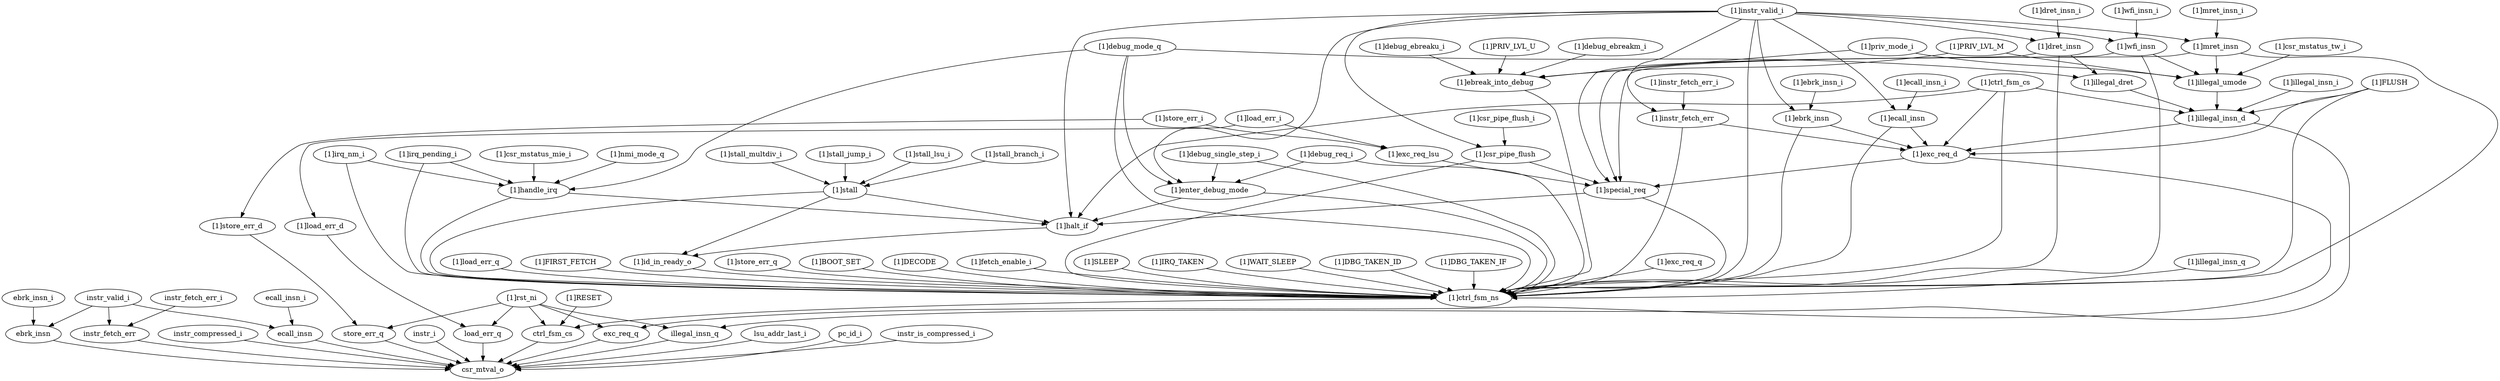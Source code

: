 strict digraph "" {
	"[1]csr_mstatus_tw_i"	 [complexity=15,
		importance=0.107860207927,
		rank=0.00719068052845];
	"[1]illegal_umode"	 [complexity=9,
		importance=0.10286259176,
		rank=0.0114291768622];
	"[1]csr_mstatus_tw_i" -> "[1]illegal_umode";
	"[1]illegal_insn_d"	 [complexity=3,
		importance=0.092423377902,
		rank=0.030807792634];
	illegal_insn_q	 [complexity=1,
		importance=0.075932047932,
		rank=0.075932047932];
	"[1]illegal_insn_d" -> illegal_insn_q;
	"[1]exc_req_d"	 [complexity=5,
		importance=0.107637550075,
		rank=0.021527510015];
	"[1]illegal_insn_d" -> "[1]exc_req_d";
	"[1]instr_fetch_err"	 [complexity=12,
		importance=0.115300393669,
		rank=0.00960836613912];
	"[1]ctrl_fsm_ns"	 [complexity=3,
		importance=0.173664782491,
		rank=0.0578882608304];
	"[1]instr_fetch_err" -> "[1]ctrl_fsm_ns";
	"[1]instr_fetch_err" -> "[1]exc_req_d";
	"[1]DBG_TAKEN_ID"	 [complexity=5,
		importance=0.178662398658,
		rank=0.0357324797316];
	"[1]DBG_TAKEN_ID" -> "[1]ctrl_fsm_ns";
	"[1]DBG_TAKEN_IF"	 [complexity=9,
		importance=0.525991963641,
		rank=0.0584435515156];
	"[1]DBG_TAKEN_IF" -> "[1]ctrl_fsm_ns";
	"[1]PRIV_LVL_U"	 [complexity=12,
		importance=0.192821734107,
		rank=0.0160684778423];
	"[1]ebreak_into_debug"	 [complexity=5,
		importance=0.187824117941,
		rank=0.0375648235881];
	"[1]PRIV_LVL_U" -> "[1]ebreak_into_debug";
	"[1]exc_req_q"	 [complexity=6,
		importance=0.529084219026,
		rank=0.0881807031709];
	"[1]exc_req_q" -> "[1]ctrl_fsm_ns";
	"[1]ebrk_insn"	 [complexity=12,
		importance=0.115300393669,
		rank=0.00960836613912];
	"[1]ebrk_insn" -> "[1]ctrl_fsm_ns";
	"[1]ebrk_insn" -> "[1]exc_req_d";
	"[1]dret_insn_i"	 [complexity=15,
		importance=0.110806702743,
		rank=0.00738711351622];
	"[1]dret_insn"	 [complexity=12,
		importance=0.105809086577,
		rank=0.00881742388139];
	"[1]dret_insn_i" -> "[1]dret_insn";
	ebrk_insn	 [complexity=1,
		importance=0.0519658737388,
		rank=0.0519658737388];
	csr_mtval_o	 [complexity=0,
		importance=0.0221515150722,
		rank=0.0];
	ebrk_insn -> csr_mtval_o;
	"[1]stall_multdiv_i"	 [complexity=17,
		importance=0.609506262205,
		rank=0.0358533095415];
	"[1]stall"	 [complexity=12,
		importance=0.604508646039,
		rank=0.0503757205032];
	"[1]stall_multdiv_i" -> "[1]stall";
	"[1]illegal_insn_i"	 [complexity=9,
		importance=0.0974209940686,
		rank=0.0108245548965];
	"[1]illegal_insn_i" -> "[1]illegal_insn_d";
	"[1]PRIV_LVL_M"	 [complexity=15,
		importance=0.107860207927,
		rank=0.00719068052845];
	"[1]PRIV_LVL_M" -> "[1]illegal_umode";
	"[1]PRIV_LVL_M" -> "[1]ebreak_into_debug";
	"[1]irq_nm_i"	 [complexity=18,
		importance=0.603875907327,
		rank=0.0335486615182];
	"[1]handle_irq"	 [complexity=12,
		importance=0.59887829116,
		rank=0.0499065242634];
	"[1]irq_nm_i" -> "[1]handle_irq";
	"[1]irq_nm_i" -> "[1]ctrl_fsm_ns";
	"[1]illegal_dret"	 [complexity=9,
		importance=0.0981462429823,
		rank=0.0109051381091];
	"[1]illegal_dret" -> "[1]illegal_insn_d";
	"[1]debug_single_step_i"	 [complexity=17,
		importance=0.796657638568,
		rank=0.0468622140334];
	"[1]debug_single_step_i" -> "[1]ctrl_fsm_ns";
	"[1]enter_debug_mode"	 [complexity=12,
		importance=0.791660022402,
		rank=0.0659716685335];
	"[1]debug_single_step_i" -> "[1]enter_debug_mode";
	"[1]handle_irq" -> "[1]ctrl_fsm_ns";
	"[1]halt_if"	 [complexity=7,
		importance=0.196505475673,
		rank=0.0280722108104];
	"[1]handle_irq" -> "[1]halt_if";
	"[1]csr_pipe_flush_i"	 [complexity=20,
		importance=0.617329934214,
		rank=0.0308664967107];
	"[1]csr_pipe_flush"	 [complexity=17,
		importance=0.612332318047,
		rank=0.0360195481204];
	"[1]csr_pipe_flush_i" -> "[1]csr_pipe_flush";
	"[1]illegal_insn_q"	 [complexity=4,
		importance=0.183142285207,
		rank=0.0457855713017];
	"[1]illegal_insn_q" -> "[1]ctrl_fsm_ns";
	instr_compressed_i	 [complexity=4,
		importance=0.0271491312388,
		rank=0.00678728280971];
	instr_compressed_i -> csr_mtval_o;
	"[1]instr_valid_i"	 [complexity=15,
		importance=0.110806702743,
		rank=0.00738711351622];
	"[1]instr_valid_i" -> "[1]instr_fetch_err";
	"[1]instr_valid_i" -> "[1]ebrk_insn";
	"[1]wfi_insn"	 [complexity=15,
		importance=0.110525435355,
		rank=0.00736836235697];
	"[1]instr_valid_i" -> "[1]wfi_insn";
	"[1]instr_valid_i" -> "[1]ctrl_fsm_ns";
	"[1]mret_insn"	 [complexity=15,
		importance=0.110525435355,
		rank=0.00736836235697];
	"[1]instr_valid_i" -> "[1]mret_insn";
	"[1]ecall_insn"	 [complexity=12,
		importance=0.115300393669,
		rank=0.00960836613912];
	"[1]instr_valid_i" -> "[1]ecall_insn";
	"[1]instr_valid_i" -> "[1]halt_if";
	"[1]instr_valid_i" -> "[1]dret_insn";
	"[1]instr_valid_i" -> "[1]enter_debug_mode";
	"[1]instr_valid_i" -> "[1]csr_pipe_flush";
	"[1]csr_mstatus_mie_i"	 [complexity=18,
		importance=0.603875907327,
		rank=0.0335486615182];
	"[1]csr_mstatus_mie_i" -> "[1]handle_irq";
	"[1]RESET"	 [complexity=3,
		importance=0.127196299363,
		rank=0.0423987664543];
	ctrl_fsm_cs	 [complexity=1,
		importance=0.122198683196,
		rank=0.122198683196];
	"[1]RESET" -> ctrl_fsm_cs;
	illegal_insn_q -> csr_mtval_o;
	"[1]irq_pending_i"	 [complexity=18,
		importance=0.603875907327,
		rank=0.0335486615182];
	"[1]irq_pending_i" -> "[1]handle_irq";
	"[1]irq_pending_i" -> "[1]ctrl_fsm_ns";
	instr_fetch_err_i	 [complexity=4,
		importance=0.10126652005,
		rank=0.0253166300125];
	instr_fetch_err	 [complexity=1,
		importance=0.0962689038832,
		rank=0.0962689038832];
	instr_fetch_err_i -> instr_fetch_err;
	"[1]stall_jump_i"	 [complexity=17,
		importance=0.609506262205,
		rank=0.0358533095415];
	"[1]stall_jump_i" -> "[1]stall";
	instr_fetch_err -> csr_mtval_o;
	instr_i	 [complexity=4,
		importance=0.0271491312388,
		rank=0.00678728280971];
	instr_i -> csr_mtval_o;
	"[1]special_req"	 [complexity=10,
		importance=0.604669474453,
		rank=0.0604669474453];
	"[1]special_req" -> "[1]ctrl_fsm_ns";
	"[1]special_req" -> "[1]halt_if";
	"[1]load_err_q"	 [complexity=6,
		importance=0.529472356078,
		rank=0.0882453926797];
	"[1]load_err_q" -> "[1]ctrl_fsm_ns";
	"[1]FIRST_FETCH"	 [complexity=7,
		importance=0.352327181149,
		rank=0.0503324544499];
	"[1]FIRST_FETCH" -> "[1]ctrl_fsm_ns";
	store_err_q	 [complexity=4,
		importance=0.141387099037,
		rank=0.0353467747593];
	store_err_q -> csr_mtval_o;
	"[1]debug_req_i"	 [complexity=17,
		importance=0.796657638568,
		rank=0.0468622140334];
	"[1]debug_req_i" -> "[1]ctrl_fsm_ns";
	"[1]debug_req_i" -> "[1]enter_debug_mode";
	"[1]store_err_q"	 [complexity=6,
		importance=0.529472356078,
		rank=0.0882453926797];
	"[1]store_err_q" -> "[1]ctrl_fsm_ns";
	"[1]debug_ebreakm_i"	 [complexity=12,
		importance=0.192821734107,
		rank=0.0160684778423];
	"[1]debug_ebreakm_i" -> "[1]ebreak_into_debug";
	ecall_insn_i	 [complexity=4,
		importance=0.0569634899054,
		rank=0.0142408724764];
	ecall_insn	 [complexity=1,
		importance=0.0519658737388,
		rank=0.0519658737388];
	ecall_insn_i -> ecall_insn;
	"[1]BOOT_SET"	 [complexity=5,
		importance=0.178662398658,
		rank=0.0357324797316];
	"[1]BOOT_SET" -> "[1]ctrl_fsm_ns";
	"[1]rst_ni"	 [complexity=2,
		importance=0.156861712031,
		rank=0.0784308560154];
	"[1]rst_ni" -> illegal_insn_q;
	"[1]rst_ni" -> store_err_q;
	exc_req_q	 [complexity=3,
		importance=0.0966959318404,
		rank=0.0322319772801];
	"[1]rst_ni" -> exc_req_q;
	"[1]rst_ni" -> ctrl_fsm_cs;
	load_err_q	 [complexity=3,
		importance=0.0970840688929,
		rank=0.0323613562976];
	"[1]rst_ni" -> load_err_q;
	"[1]store_err_d"	 [complexity=6,
		importance=0.147634040561,
		rank=0.0246056734268];
	"[1]store_err_d" -> store_err_q;
	"[1]id_in_ready_o"	 [complexity=4,
		importance=0.182981183984,
		rank=0.0457452959959];
	"[1]id_in_ready_o" -> "[1]ctrl_fsm_ns";
	exc_req_q -> csr_mtval_o;
	"[1]ebrk_insn_i"	 [complexity=15,
		importance=0.120298009836,
		rank=0.00801986732241];
	"[1]ebrk_insn_i" -> "[1]ebrk_insn";
	"[1]stall" -> "[1]id_in_ready_o";
	"[1]stall" -> "[1]ctrl_fsm_ns";
	"[1]stall" -> "[1]halt_if";
	"[1]DECODE"	 [complexity=13,
		importance=1.74164544108,
		rank=0.133972726237];
	"[1]DECODE" -> "[1]ctrl_fsm_ns";
	"[1]wfi_insn_i"	 [complexity=18,
		importance=0.115523051521,
		rank=0.00641794730673];
	"[1]wfi_insn_i" -> "[1]wfi_insn";
	"[1]store_err_i"	 [complexity=20,
		importance=0.6171633575,
		rank=0.030858167875];
	"[1]store_err_i" -> "[1]store_err_d";
	"[1]exc_req_lsu"	 [complexity=17,
		importance=0.612165741333,
		rank=0.0360097494902];
	"[1]store_err_i" -> "[1]exc_req_lsu";
	lsu_addr_last_i	 [complexity=4,
		importance=0.049300646311,
		rank=0.0123251615778];
	lsu_addr_last_i -> csr_mtval_o;
	"[1]fetch_enable_i"	 [complexity=4,
		importance=0.178662398658,
		rank=0.0446655996645];
	"[1]fetch_enable_i" -> "[1]ctrl_fsm_ns";
	"[1]wfi_insn" -> "[1]special_req";
	"[1]wfi_insn" -> "[1]ctrl_fsm_ns";
	"[1]wfi_insn" -> "[1]illegal_umode";
	instr_valid_i	 [complexity=4,
		importance=0.0569634899054,
		rank=0.0142408724764];
	instr_valid_i -> ebrk_insn;
	instr_valid_i -> instr_fetch_err;
	instr_valid_i -> ecall_insn;
	pc_id_i	 [complexity=2,
		importance=0.0271491312388,
		rank=0.0135745656194];
	pc_id_i -> csr_mtval_o;
	ctrl_fsm_cs -> csr_mtval_o;
	"[1]ctrl_fsm_ns" -> ctrl_fsm_cs;
	"[1]stall_lsu_i"	 [complexity=17,
		importance=0.609506262205,
		rank=0.0358533095415];
	"[1]stall_lsu_i" -> "[1]stall";
	"[1]exc_req_d" -> "[1]special_req";
	"[1]exc_req_d" -> exc_req_q;
	"[1]mret_insn" -> "[1]special_req";
	"[1]mret_insn" -> "[1]ctrl_fsm_ns";
	"[1]mret_insn" -> "[1]illegal_umode";
	"[1]stall_branch_i"	 [complexity=17,
		importance=0.609506262205,
		rank=0.0358533095415];
	"[1]stall_branch_i" -> "[1]stall";
	instr_is_compressed_i	 [complexity=4,
		importance=0.0271491312388,
		rank=0.00678728280971];
	instr_is_compressed_i -> csr_mtval_o;
	"[1]debug_ebreaku_i"	 [complexity=12,
		importance=0.192821734107,
		rank=0.0160684778423];
	"[1]debug_ebreaku_i" -> "[1]ebreak_into_debug";
	"[1]ecall_insn" -> "[1]ctrl_fsm_ns";
	"[1]ecall_insn" -> "[1]exc_req_d";
	"[1]halt_if" -> "[1]id_in_ready_o";
	"[1]FLUSH"	 [complexity=9,
		importance=0.0974209940686,
		rank=0.0108245548965];
	"[1]FLUSH" -> "[1]illegal_insn_d";
	"[1]FLUSH" -> "[1]ctrl_fsm_ns";
	"[1]FLUSH" -> "[1]exc_req_d";
	"[1]mret_insn_i"	 [complexity=18,
		importance=0.115523051521,
		rank=0.00641794730673];
	"[1]mret_insn_i" -> "[1]mret_insn";
	"[1]illegal_umode" -> "[1]illegal_insn_d";
	"[1]dret_insn" -> "[1]illegal_dret";
	"[1]dret_insn" -> "[1]special_req";
	"[1]dret_insn" -> "[1]ctrl_fsm_ns";
	load_err_q -> csr_mtval_o;
	"[1]debug_mode_q"	 [complexity=12,
		importance=0.107014035451,
		rank=0.00891783628759];
	"[1]debug_mode_q" -> "[1]illegal_dret";
	"[1]debug_mode_q" -> "[1]handle_irq";
	"[1]debug_mode_q" -> "[1]ctrl_fsm_ns";
	"[1]debug_mode_q" -> "[1]enter_debug_mode";
	"[1]SLEEP"	 [complexity=5,
		importance=0.178662398658,
		rank=0.0357324797316];
	"[1]SLEEP" -> "[1]ctrl_fsm_ns";
	"[1]ebreak_into_debug" -> "[1]ctrl_fsm_ns";
	ebrk_insn_i	 [complexity=4,
		importance=0.0569634899054,
		rank=0.0142408724764];
	ebrk_insn_i -> ebrk_insn;
	"[1]enter_debug_mode" -> "[1]ctrl_fsm_ns";
	"[1]enter_debug_mode" -> "[1]halt_if";
	"[1]IRQ_TAKEN"	 [complexity=9,
		importance=0.525991963641,
		rank=0.0584435515156];
	"[1]IRQ_TAKEN" -> "[1]ctrl_fsm_ns";
	ecall_insn -> csr_mtval_o;
	"[1]instr_fetch_err_i"	 [complexity=15,
		importance=0.120298009836,
		rank=0.00801986732241];
	"[1]instr_fetch_err_i" -> "[1]instr_fetch_err";
	"[1]load_err_i"	 [complexity=20,
		importance=0.6171633575,
		rank=0.030858167875];
	"[1]load_err_i" -> "[1]exc_req_lsu";
	"[1]load_err_d"	 [complexity=5,
		importance=0.103331010416,
		rank=0.0206662020833];
	"[1]load_err_i" -> "[1]load_err_d";
	"[1]priv_mode_i"	 [complexity=15,
		importance=0.107860207927,
		rank=0.00719068052845];
	"[1]priv_mode_i" -> "[1]illegal_umode";
	"[1]priv_mode_i" -> "[1]ebreak_into_debug";
	"[1]ctrl_fsm_cs"	 [complexity=9,
		importance=0.12601600081,
		rank=0.0140017778677];
	"[1]ctrl_fsm_cs" -> "[1]illegal_insn_d";
	"[1]ctrl_fsm_cs" -> "[1]ctrl_fsm_ns";
	"[1]ctrl_fsm_cs" -> "[1]exc_req_d";
	"[1]ctrl_fsm_cs" -> "[1]halt_if";
	"[1]exc_req_lsu" -> "[1]special_req";
	"[1]csr_pipe_flush" -> "[1]special_req";
	"[1]csr_pipe_flush" -> "[1]ctrl_fsm_ns";
	"[1]load_err_d" -> load_err_q;
	"[1]nmi_mode_q"	 [complexity=18,
		importance=0.608036466052,
		rank=0.0337798036696];
	"[1]nmi_mode_q" -> "[1]handle_irq";
	"[1]ecall_insn_i"	 [complexity=15,
		importance=0.120298009836,
		rank=0.00801986732241];
	"[1]ecall_insn_i" -> "[1]ecall_insn";
	"[1]WAIT_SLEEP"	 [complexity=5,
		importance=0.178662398658,
		rank=0.0357324797316];
	"[1]WAIT_SLEEP" -> "[1]ctrl_fsm_ns";
}
